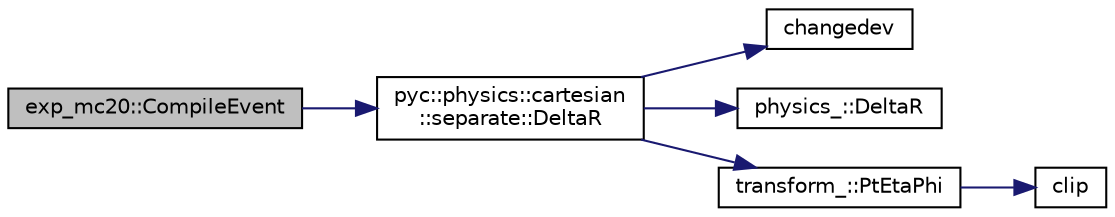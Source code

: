 digraph "exp_mc20::CompileEvent"
{
 // INTERACTIVE_SVG=YES
 // LATEX_PDF_SIZE
  edge [fontname="Helvetica",fontsize="10",labelfontname="Helvetica",labelfontsize="10"];
  node [fontname="Helvetica",fontsize="10",shape=record];
  rankdir="LR";
  Node1 [label="exp_mc20::CompileEvent",height=0.2,width=0.4,color="black", fillcolor="grey75", style="filled", fontcolor="black",tooltip=" "];
  Node1 -> Node2 [color="midnightblue",fontsize="10",style="solid",fontname="Helvetica"];
  Node2 [label="pyc::physics::cartesian\l::separate::DeltaR",height=0.2,width=0.4,color="black", fillcolor="white", style="filled",URL="$namespacepyc_1_1physics_1_1cartesian_1_1separate.html#adbd2ec240755f1bf46b2c157f0325669",tooltip=" "];
  Node2 -> Node3 [color="midnightblue",fontsize="10",style="solid",fontname="Helvetica"];
  Node3 [label="changedev",height=0.2,width=0.4,color="black", fillcolor="white", style="filled",URL="$utils_8h.html#a123aed6d73594e07c6401a7a6c587808",tooltip=" "];
  Node2 -> Node4 [color="midnightblue",fontsize="10",style="solid",fontname="Helvetica"];
  Node4 [label="physics_::DeltaR",height=0.2,width=0.4,color="black", fillcolor="white", style="filled",URL="$namespacephysics__.html#a5f66fa5ca30082509e1284fbcb4b25be",tooltip="Computes the delta R separation between two particles."];
  Node2 -> Node5 [color="midnightblue",fontsize="10",style="solid",fontname="Helvetica"];
  Node5 [label="transform_::PtEtaPhi",height=0.2,width=0.4,color="black", fillcolor="white", style="filled",URL="$namespacetransform__.html#adf008ef1e94217cd7a7dae8c53a127a6",tooltip="Computes the transverse momentum (Pt), pseudorapidity (Eta), and azimuthal angle (Phi) from a momentu..."];
  Node5 -> Node6 [color="midnightblue",fontsize="10",style="solid",fontname="Helvetica"];
  Node6 [label="clip",height=0.2,width=0.4,color="black", fillcolor="white", style="filled",URL="$utils_8h.html#aaec9ca2d20716add3c686abd989934d0",tooltip=" "];
}
